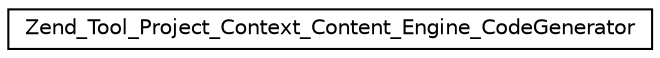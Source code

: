 digraph G
{
  edge [fontname="Helvetica",fontsize="10",labelfontname="Helvetica",labelfontsize="10"];
  node [fontname="Helvetica",fontsize="10",shape=record];
  rankdir="LR";
  Node1 [label="Zend_Tool_Project_Context_Content_Engine_CodeGenerator",height=0.2,width=0.4,color="black", fillcolor="white", style="filled",URL="$class_zend___tool___project___context___content___engine___code_generator.html"];
}
